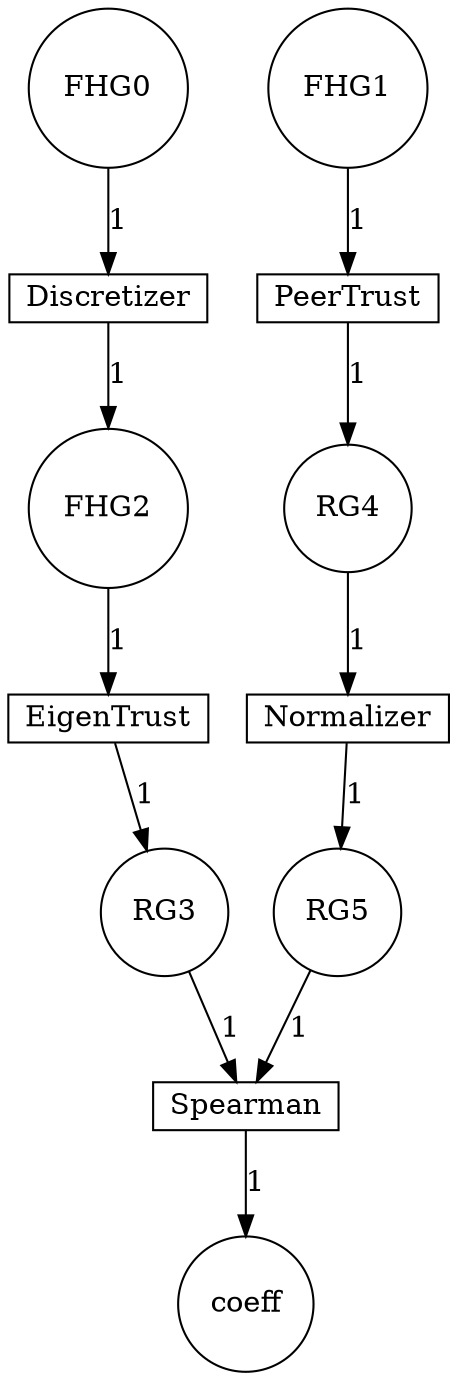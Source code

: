 digraph G {FHG0[shape=circle,label=FHG0];Discretizer[shape=rect,height=0.01,width=1, label=Discretizer];FHG0 -> Discretizer[label="1"];FHG2[shape=circle,label=FHG2];Discretizer[shape=box];Discretizer -> FHG2[label="1"];FHG2[shape=circle,label=FHG2];EigenTrust[shape=rect,height=0.01,width=1, label=EigenTrust];FHG2 -> EigenTrust[label="1"];RG3[shape=circle,label=RG3];EigenTrust[shape=box];EigenTrust -> RG3[label="1"];FHG1[shape=circle,label=FHG1];PeerTrust[shape=rect,height=0.01,width=1, label=PeerTrust];FHG1 -> PeerTrust[label="1"];RG4[shape=circle,label=RG4];PeerTrust[shape=box];PeerTrust -> RG4[label="1"];RG4[shape=circle,label=RG4];Normalizer[shape=rect,height=0.01,width=1, label=Normalizer];RG4 -> Normalizer[label="1"];RG5[shape=circle,label=RG5];Normalizer[shape=box];Normalizer -> RG5[label="1"];RG3[shape=circle,label=RG3];Spearman[shape=rect,height=0.01,width=1, label=Spearman];RG3 -> Spearman[label="1"];RG5[shape=circle,label=RG5];Spearman[shape=rect,height=0.01,width=1, label=Spearman];RG5 -> Spearman[label="1"];coeff[shape=circle,label=coeff];Spearman[shape=box];Spearman -> coeff[label="1"];}